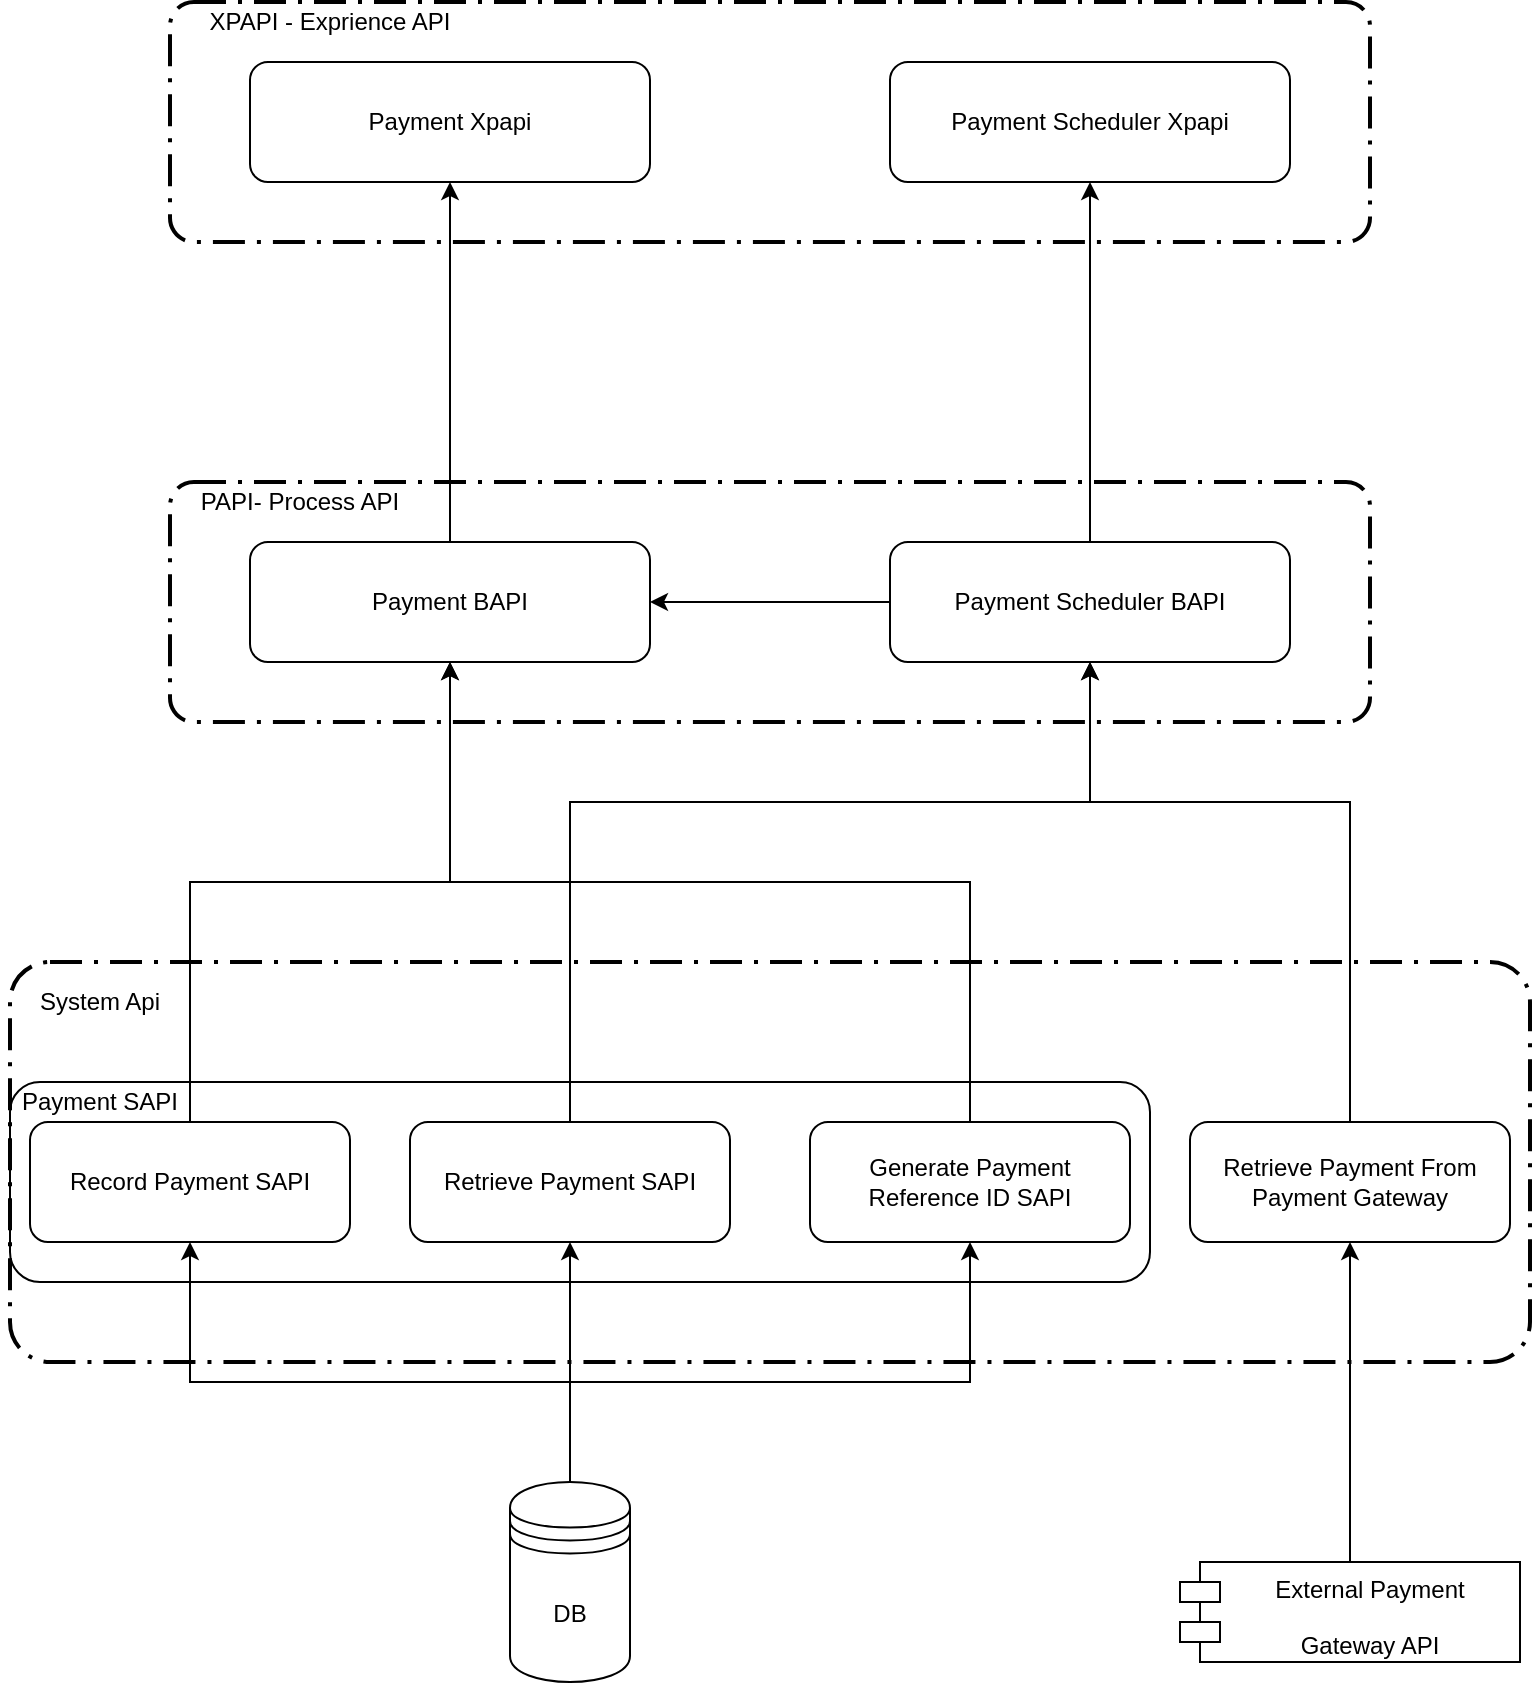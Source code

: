 <mxfile version="14.5.10" type="device"><diagram id="shjW4J2hD50PtSRoVNUl" name="Page-1"><mxGraphModel dx="1186" dy="801" grid="1" gridSize="10" guides="1" tooltips="1" connect="1" arrows="1" fold="1" page="1" pageScale="1" pageWidth="850" pageHeight="1100" math="0" shadow="0"><root><mxCell id="0"/><mxCell id="1" parent="0"/><mxCell id="mkbyYlHuhE8z2LgWZOR--2" value="" style="rounded=1;arcSize=10;dashed=1;strokeColor=#000000;fillColor=none;gradientColor=none;dashPattern=8 3 1 3;strokeWidth=2;" parent="1" vertex="1"><mxGeometry x="120" y="160" width="600" height="120" as="geometry"/></mxCell><mxCell id="mkbyYlHuhE8z2LgWZOR--3" value="Payment Xpapi" style="shape=ext;rounded=1;html=1;whiteSpace=wrap;" parent="1" vertex="1"><mxGeometry x="160" y="190" width="200" height="60" as="geometry"/></mxCell><mxCell id="mkbyYlHuhE8z2LgWZOR--4" value="Payment Scheduler Xpapi " style="shape=ext;rounded=1;html=1;whiteSpace=wrap;" parent="1" vertex="1"><mxGeometry x="480" y="190" width="200" height="60" as="geometry"/></mxCell><mxCell id="mkbyYlHuhE8z2LgWZOR--5" value="" style="rounded=1;arcSize=10;dashed=1;strokeColor=#000000;fillColor=none;gradientColor=none;dashPattern=8 3 1 3;strokeWidth=2;" parent="1" vertex="1"><mxGeometry x="120" y="400" width="600" height="120" as="geometry"/></mxCell><mxCell id="mkbyYlHuhE8z2LgWZOR--16" style="edgeStyle=orthogonalEdgeStyle;rounded=0;orthogonalLoop=1;jettySize=auto;html=1;" parent="1" source="mkbyYlHuhE8z2LgWZOR--6" target="mkbyYlHuhE8z2LgWZOR--3" edge="1"><mxGeometry relative="1" as="geometry"/></mxCell><mxCell id="mkbyYlHuhE8z2LgWZOR--6" value="Payment BAPI" style="shape=ext;rounded=1;html=1;whiteSpace=wrap;" parent="1" vertex="1"><mxGeometry x="160" y="430" width="200" height="60" as="geometry"/></mxCell><mxCell id="mkbyYlHuhE8z2LgWZOR--19" style="edgeStyle=orthogonalEdgeStyle;rounded=0;orthogonalLoop=1;jettySize=auto;html=1;entryX=1;entryY=0.5;entryDx=0;entryDy=0;" parent="1" source="mkbyYlHuhE8z2LgWZOR--7" target="mkbyYlHuhE8z2LgWZOR--6" edge="1"><mxGeometry relative="1" as="geometry"/></mxCell><mxCell id="mkbyYlHuhE8z2LgWZOR--22" style="edgeStyle=orthogonalEdgeStyle;rounded=0;orthogonalLoop=1;jettySize=auto;html=1;" parent="1" source="mkbyYlHuhE8z2LgWZOR--7" target="mkbyYlHuhE8z2LgWZOR--4" edge="1"><mxGeometry relative="1" as="geometry"/></mxCell><mxCell id="mkbyYlHuhE8z2LgWZOR--7" value="Payment Scheduler BAPI " style="shape=ext;rounded=1;html=1;whiteSpace=wrap;" parent="1" vertex="1"><mxGeometry x="480" y="430" width="200" height="60" as="geometry"/></mxCell><mxCell id="mkbyYlHuhE8z2LgWZOR--8" value="" style="rounded=1;arcSize=10;dashed=1;strokeColor=#000000;fillColor=none;gradientColor=none;dashPattern=8 3 1 3;strokeWidth=2;" parent="1" vertex="1"><mxGeometry x="40" y="640" width="760" height="200" as="geometry"/></mxCell><mxCell id="mkbyYlHuhE8z2LgWZOR--18" style="edgeStyle=orthogonalEdgeStyle;rounded=0;orthogonalLoop=1;jettySize=auto;html=1;entryX=0.5;entryY=1;entryDx=0;entryDy=0;" parent="1" source="mkbyYlHuhE8z2LgWZOR--9" target="mkbyYlHuhE8z2LgWZOR--6" edge="1"><mxGeometry relative="1" as="geometry"><Array as="points"><mxPoint x="130" y="600"/><mxPoint x="260" y="600"/></Array></mxGeometry></mxCell><mxCell id="mkbyYlHuhE8z2LgWZOR--9" value="Record Payment SAPI" style="shape=ext;rounded=1;html=1;whiteSpace=wrap;" parent="1" vertex="1"><mxGeometry x="50" y="720" width="160" height="60" as="geometry"/></mxCell><mxCell id="mkbyYlHuhE8z2LgWZOR--20" style="edgeStyle=orthogonalEdgeStyle;rounded=0;orthogonalLoop=1;jettySize=auto;html=1;entryX=0.5;entryY=1;entryDx=0;entryDy=0;" parent="1" source="mkbyYlHuhE8z2LgWZOR--10" target="mkbyYlHuhE8z2LgWZOR--7" edge="1"><mxGeometry relative="1" as="geometry"><Array as="points"><mxPoint x="320" y="560"/><mxPoint x="580" y="560"/></Array></mxGeometry></mxCell><mxCell id="mkbyYlHuhE8z2LgWZOR--10" value="Retrieve Payment SAPI" style="shape=ext;rounded=1;html=1;whiteSpace=wrap;" parent="1" vertex="1"><mxGeometry x="240" y="720" width="160" height="60" as="geometry"/></mxCell><mxCell id="mkbyYlHuhE8z2LgWZOR--17" style="edgeStyle=orthogonalEdgeStyle;rounded=0;orthogonalLoop=1;jettySize=auto;html=1;entryX=0.5;entryY=1;entryDx=0;entryDy=0;" parent="1" source="mkbyYlHuhE8z2LgWZOR--11" target="mkbyYlHuhE8z2LgWZOR--6" edge="1"><mxGeometry relative="1" as="geometry"><Array as="points"><mxPoint x="520" y="600"/><mxPoint x="260" y="600"/></Array></mxGeometry></mxCell><mxCell id="mkbyYlHuhE8z2LgWZOR--11" value="Generate Payment Reference ID SAPI" style="shape=ext;rounded=1;html=1;whiteSpace=wrap;" parent="1" vertex="1"><mxGeometry x="440" y="720" width="160" height="60" as="geometry"/></mxCell><mxCell id="mkbyYlHuhE8z2LgWZOR--21" style="edgeStyle=orthogonalEdgeStyle;rounded=0;orthogonalLoop=1;jettySize=auto;html=1;" parent="1" source="mkbyYlHuhE8z2LgWZOR--12" target="mkbyYlHuhE8z2LgWZOR--7" edge="1"><mxGeometry relative="1" as="geometry"><Array as="points"><mxPoint x="710" y="560"/><mxPoint x="580" y="560"/></Array></mxGeometry></mxCell><mxCell id="mkbyYlHuhE8z2LgWZOR--12" value="Retrieve Payment From Payment Gateway " style="shape=ext;rounded=1;html=1;whiteSpace=wrap;" parent="1" vertex="1"><mxGeometry x="630" y="720" width="160" height="60" as="geometry"/></mxCell><mxCell id="mkbyYlHuhE8z2LgWZOR--24" style="edgeStyle=orthogonalEdgeStyle;rounded=0;orthogonalLoop=1;jettySize=auto;html=1;" parent="1" source="mkbyYlHuhE8z2LgWZOR--23" target="mkbyYlHuhE8z2LgWZOR--12" edge="1"><mxGeometry relative="1" as="geometry"/></mxCell><mxCell id="mkbyYlHuhE8z2LgWZOR--23" value="External Payment &#xA;&#xA;Gateway API" style="shape=module;align=left;spacingLeft=20;align=center;verticalAlign=top;" parent="1" vertex="1"><mxGeometry x="625" y="940" width="170" height="50" as="geometry"/></mxCell><mxCell id="mkbyYlHuhE8z2LgWZOR--26" style="edgeStyle=orthogonalEdgeStyle;rounded=0;orthogonalLoop=1;jettySize=auto;html=1;exitX=0.5;exitY=0;exitDx=0;exitDy=0;" parent="1" source="mkbyYlHuhE8z2LgWZOR--25" target="mkbyYlHuhE8z2LgWZOR--9" edge="1"><mxGeometry relative="1" as="geometry"><Array as="points"><mxPoint x="320" y="850"/><mxPoint x="130" y="850"/></Array></mxGeometry></mxCell><mxCell id="mkbyYlHuhE8z2LgWZOR--25" value="DB" style="shape=datastore;whiteSpace=wrap;html=1;" parent="1" vertex="1"><mxGeometry x="290" y="900" width="60" height="100" as="geometry"/></mxCell><mxCell id="mkbyYlHuhE8z2LgWZOR--28" style="edgeStyle=orthogonalEdgeStyle;rounded=0;orthogonalLoop=1;jettySize=auto;html=1;exitX=0.5;exitY=0;exitDx=0;exitDy=0;" parent="1" source="mkbyYlHuhE8z2LgWZOR--25" target="mkbyYlHuhE8z2LgWZOR--10" edge="1"><mxGeometry relative="1" as="geometry"><mxPoint x="320" y="900" as="sourcePoint"/><Array as="points"><mxPoint x="320" y="890"/><mxPoint x="320" y="890"/></Array></mxGeometry></mxCell><mxCell id="mkbyYlHuhE8z2LgWZOR--30" style="edgeStyle=orthogonalEdgeStyle;rounded=0;orthogonalLoop=1;jettySize=auto;html=1;entryX=0.5;entryY=1;entryDx=0;entryDy=0;exitX=0.5;exitY=0;exitDx=0;exitDy=0;" parent="1" source="mkbyYlHuhE8z2LgWZOR--25" target="mkbyYlHuhE8z2LgWZOR--11" edge="1"><mxGeometry relative="1" as="geometry"><mxPoint x="520" y="900" as="sourcePoint"/><Array as="points"><mxPoint x="320" y="850"/><mxPoint x="520" y="850"/></Array></mxGeometry></mxCell><mxCell id="mkbyYlHuhE8z2LgWZOR--31" value="XPAPI - Exprience API" style="text;html=1;strokeColor=none;fillColor=none;align=center;verticalAlign=middle;whiteSpace=wrap;rounded=0;" parent="1" vertex="1"><mxGeometry x="110" y="160" width="180" height="20" as="geometry"/></mxCell><mxCell id="mkbyYlHuhE8z2LgWZOR--32" value="PAPI- Process API" style="text;html=1;strokeColor=none;fillColor=none;align=center;verticalAlign=middle;whiteSpace=wrap;rounded=0;" parent="1" vertex="1"><mxGeometry x="130" y="400" width="110" height="20" as="geometry"/></mxCell><mxCell id="mkbyYlHuhE8z2LgWZOR--33" value="System Api" style="text;html=1;strokeColor=none;fillColor=none;align=center;verticalAlign=middle;whiteSpace=wrap;rounded=0;" parent="1" vertex="1"><mxGeometry x="50" y="650" width="70" height="20" as="geometry"/></mxCell><mxCell id="0Y828pYGoMC85DHupZCm-1" value="" style="rounded=1;whiteSpace=wrap;html=1;fillColor=none;" vertex="1" parent="1"><mxGeometry x="40" y="700" width="570" height="100" as="geometry"/></mxCell><mxCell id="0Y828pYGoMC85DHupZCm-2" value="Payment SAPI" style="text;html=1;strokeColor=none;fillColor=none;align=center;verticalAlign=middle;whiteSpace=wrap;rounded=0;" vertex="1" parent="1"><mxGeometry x="35" y="700" width="100" height="20" as="geometry"/></mxCell></root></mxGraphModel></diagram></mxfile>